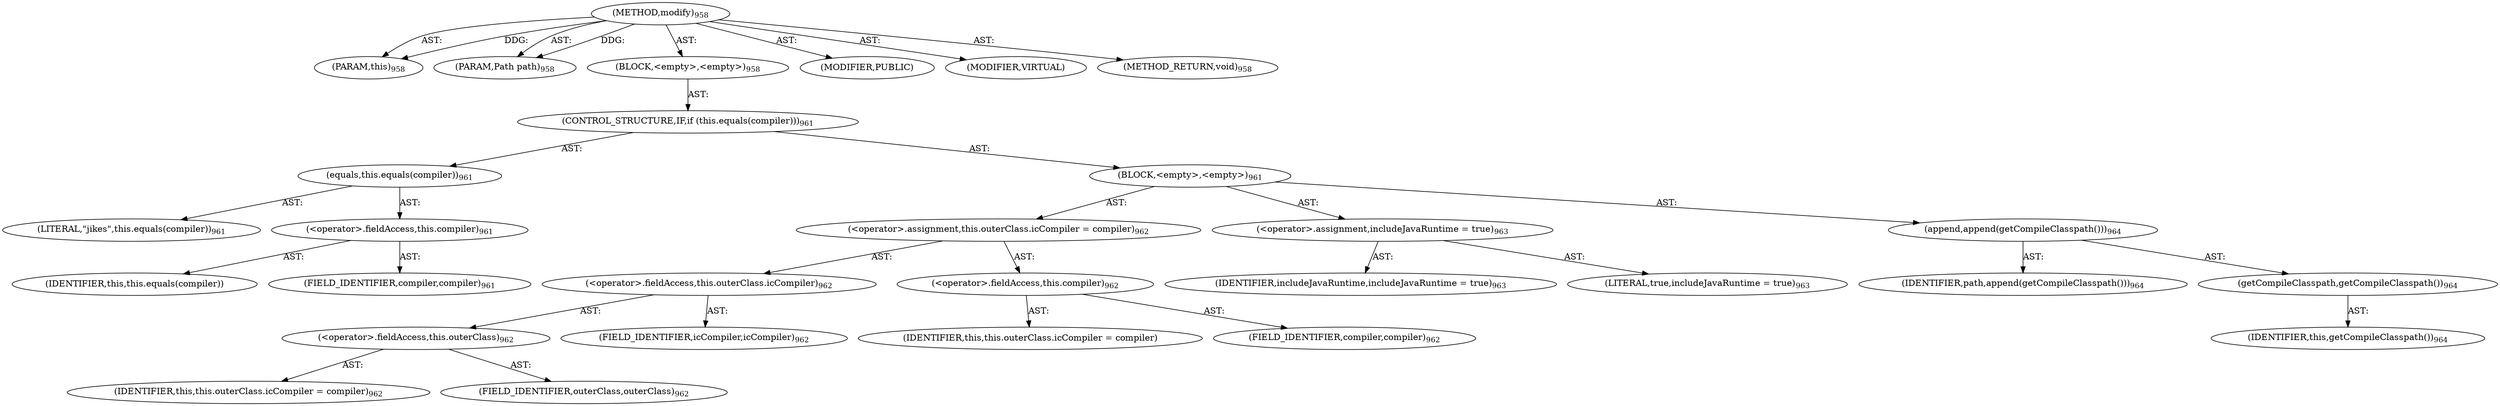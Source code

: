 digraph "modify" {  
"111669149727" [label = <(METHOD,modify)<SUB>958</SUB>> ]
"115964117015" [label = <(PARAM,this)<SUB>958</SUB>> ]
"115964117051" [label = <(PARAM,Path path)<SUB>958</SUB>> ]
"25769803886" [label = <(BLOCK,&lt;empty&gt;,&lt;empty&gt;)<SUB>958</SUB>> ]
"47244640308" [label = <(CONTROL_STRUCTURE,IF,if (this.equals(compiler)))<SUB>961</SUB>> ]
"30064771670" [label = <(equals,this.equals(compiler))<SUB>961</SUB>> ]
"90194313347" [label = <(LITERAL,&quot;jikes&quot;,this.equals(compiler))<SUB>961</SUB>> ]
"30064771671" [label = <(&lt;operator&gt;.fieldAccess,this.compiler)<SUB>961</SUB>> ]
"68719477187" [label = <(IDENTIFIER,this,this.equals(compiler))> ]
"55834574973" [label = <(FIELD_IDENTIFIER,compiler,compiler)<SUB>961</SUB>> ]
"25769803887" [label = <(BLOCK,&lt;empty&gt;,&lt;empty&gt;)<SUB>961</SUB>> ]
"30064771672" [label = <(&lt;operator&gt;.assignment,this.outerClass.icCompiler = compiler)<SUB>962</SUB>> ]
"30064771673" [label = <(&lt;operator&gt;.fieldAccess,this.outerClass.icCompiler)<SUB>962</SUB>> ]
"30064771674" [label = <(&lt;operator&gt;.fieldAccess,this.outerClass)<SUB>962</SUB>> ]
"68719477188" [label = <(IDENTIFIER,this,this.outerClass.icCompiler = compiler)<SUB>962</SUB>> ]
"55834574974" [label = <(FIELD_IDENTIFIER,outerClass,outerClass)<SUB>962</SUB>> ]
"55834574975" [label = <(FIELD_IDENTIFIER,icCompiler,icCompiler)<SUB>962</SUB>> ]
"30064771675" [label = <(&lt;operator&gt;.fieldAccess,this.compiler)<SUB>962</SUB>> ]
"68719477189" [label = <(IDENTIFIER,this,this.outerClass.icCompiler = compiler)> ]
"55834574976" [label = <(FIELD_IDENTIFIER,compiler,compiler)<SUB>962</SUB>> ]
"30064771676" [label = <(&lt;operator&gt;.assignment,includeJavaRuntime = true)<SUB>963</SUB>> ]
"68719477190" [label = <(IDENTIFIER,includeJavaRuntime,includeJavaRuntime = true)<SUB>963</SUB>> ]
"90194313348" [label = <(LITERAL,true,includeJavaRuntime = true)<SUB>963</SUB>> ]
"30064771677" [label = <(append,append(getCompileClasspath()))<SUB>964</SUB>> ]
"68719477191" [label = <(IDENTIFIER,path,append(getCompileClasspath()))<SUB>964</SUB>> ]
"30064771678" [label = <(getCompileClasspath,getCompileClasspath())<SUB>964</SUB>> ]
"68719476804" [label = <(IDENTIFIER,this,getCompileClasspath())<SUB>964</SUB>> ]
"133143986265" [label = <(MODIFIER,PUBLIC)> ]
"133143986266" [label = <(MODIFIER,VIRTUAL)> ]
"128849018911" [label = <(METHOD_RETURN,void)<SUB>958</SUB>> ]
  "111669149727" -> "115964117015"  [ label = "AST: "] 
  "111669149727" -> "115964117051"  [ label = "AST: "] 
  "111669149727" -> "25769803886"  [ label = "AST: "] 
  "111669149727" -> "133143986265"  [ label = "AST: "] 
  "111669149727" -> "133143986266"  [ label = "AST: "] 
  "111669149727" -> "128849018911"  [ label = "AST: "] 
  "25769803886" -> "47244640308"  [ label = "AST: "] 
  "47244640308" -> "30064771670"  [ label = "AST: "] 
  "47244640308" -> "25769803887"  [ label = "AST: "] 
  "30064771670" -> "90194313347"  [ label = "AST: "] 
  "30064771670" -> "30064771671"  [ label = "AST: "] 
  "30064771671" -> "68719477187"  [ label = "AST: "] 
  "30064771671" -> "55834574973"  [ label = "AST: "] 
  "25769803887" -> "30064771672"  [ label = "AST: "] 
  "25769803887" -> "30064771676"  [ label = "AST: "] 
  "25769803887" -> "30064771677"  [ label = "AST: "] 
  "30064771672" -> "30064771673"  [ label = "AST: "] 
  "30064771672" -> "30064771675"  [ label = "AST: "] 
  "30064771673" -> "30064771674"  [ label = "AST: "] 
  "30064771673" -> "55834574975"  [ label = "AST: "] 
  "30064771674" -> "68719477188"  [ label = "AST: "] 
  "30064771674" -> "55834574974"  [ label = "AST: "] 
  "30064771675" -> "68719477189"  [ label = "AST: "] 
  "30064771675" -> "55834574976"  [ label = "AST: "] 
  "30064771676" -> "68719477190"  [ label = "AST: "] 
  "30064771676" -> "90194313348"  [ label = "AST: "] 
  "30064771677" -> "68719477191"  [ label = "AST: "] 
  "30064771677" -> "30064771678"  [ label = "AST: "] 
  "30064771678" -> "68719476804"  [ label = "AST: "] 
  "111669149727" -> "115964117015"  [ label = "DDG: "] 
  "111669149727" -> "115964117051"  [ label = "DDG: "] 
}
